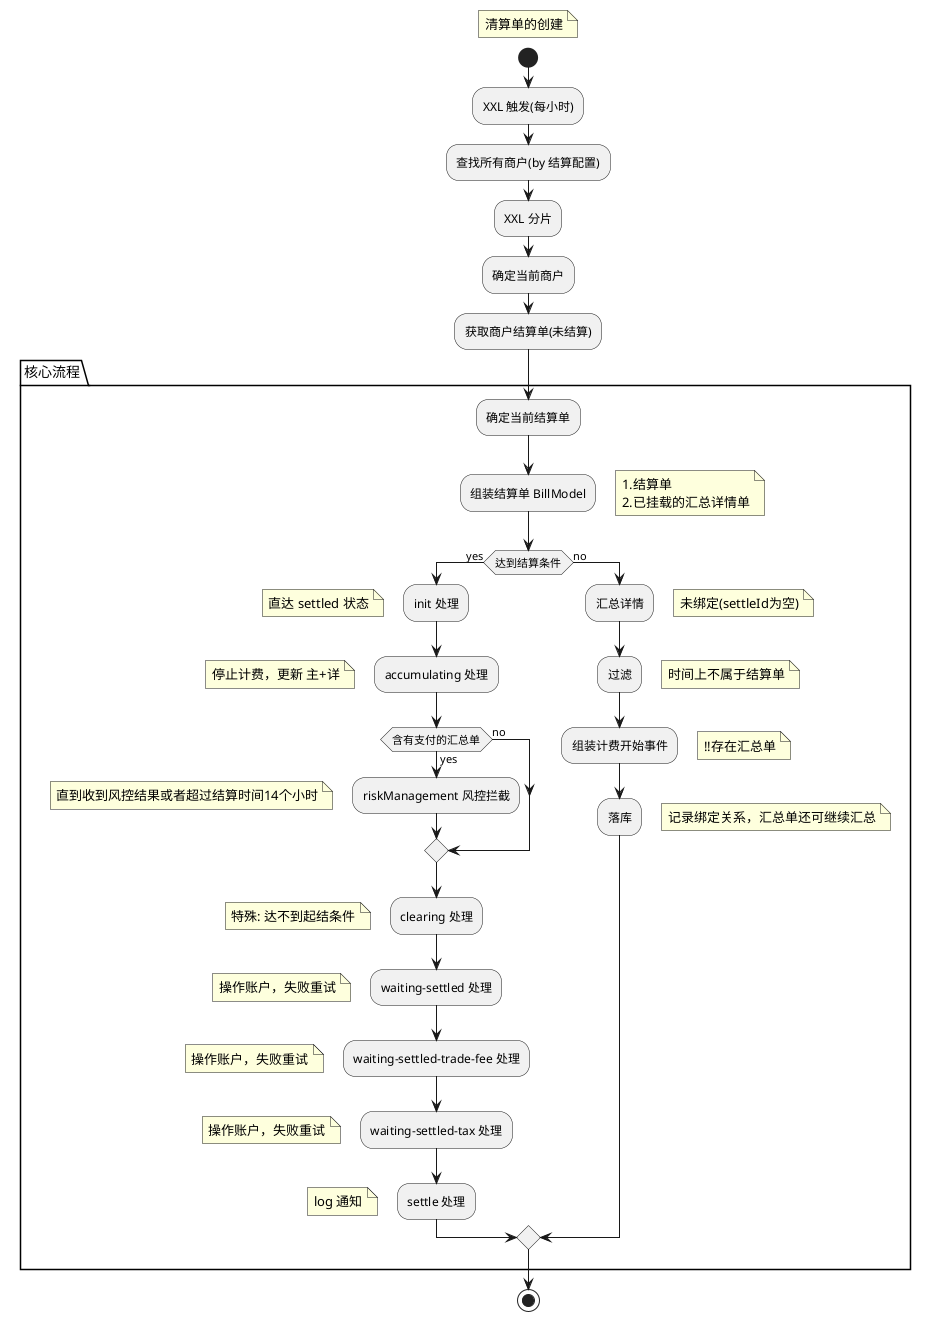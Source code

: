 @startuml
floating note: 清算单的创建
start
:XXL 触发(每小时);
:查找所有商户(by 结算配置);
:XXL 分片;
:确定当前商户;
:获取商户结算单(未结算);
package 核心流程 {
	:确定当前结算单;
	:组装结算单 BillModel;
		floating note right
		    1.结算单
		    2.已挂载的汇总详情单
		end note
	if (达到结算条件) then (yes)
		:init 处理;
		 	floating note: 直达 settled 状态
		:accumulating 处理;
		    floating note: 停止计费，更新 主+详
		if (含有支付的汇总单) then (yes)
		    :riskManagement 风控拦截;
		        floating note: 直到收到风控结果或者超过结算时间14个小时
		else (no)
		endif
		:clearing 处理;
			floating note: 特殊: 达不到起结条件
		:waiting-settled 处理;
			floating note: 操作账户，失败重试
		:waiting-settled-trade-fee 处理;
			floating note: 操作账户，失败重试
		:waiting-settled-tax 处理;
			floating note: 操作账户，失败重试
		:settle 处理;
			floating note: log 通知
	else (no)
		:汇总详情;
			floating note right: 未绑定(settleId为空)
		:过滤;
			floating note right: 时间上不属于结算单
		:组装计费开始事件;
			floating note right: !!存在汇总单
		:落库;
			floating note right: 记录绑定关系，汇总单还可继续汇总
	endif
}
stop
@enduml
